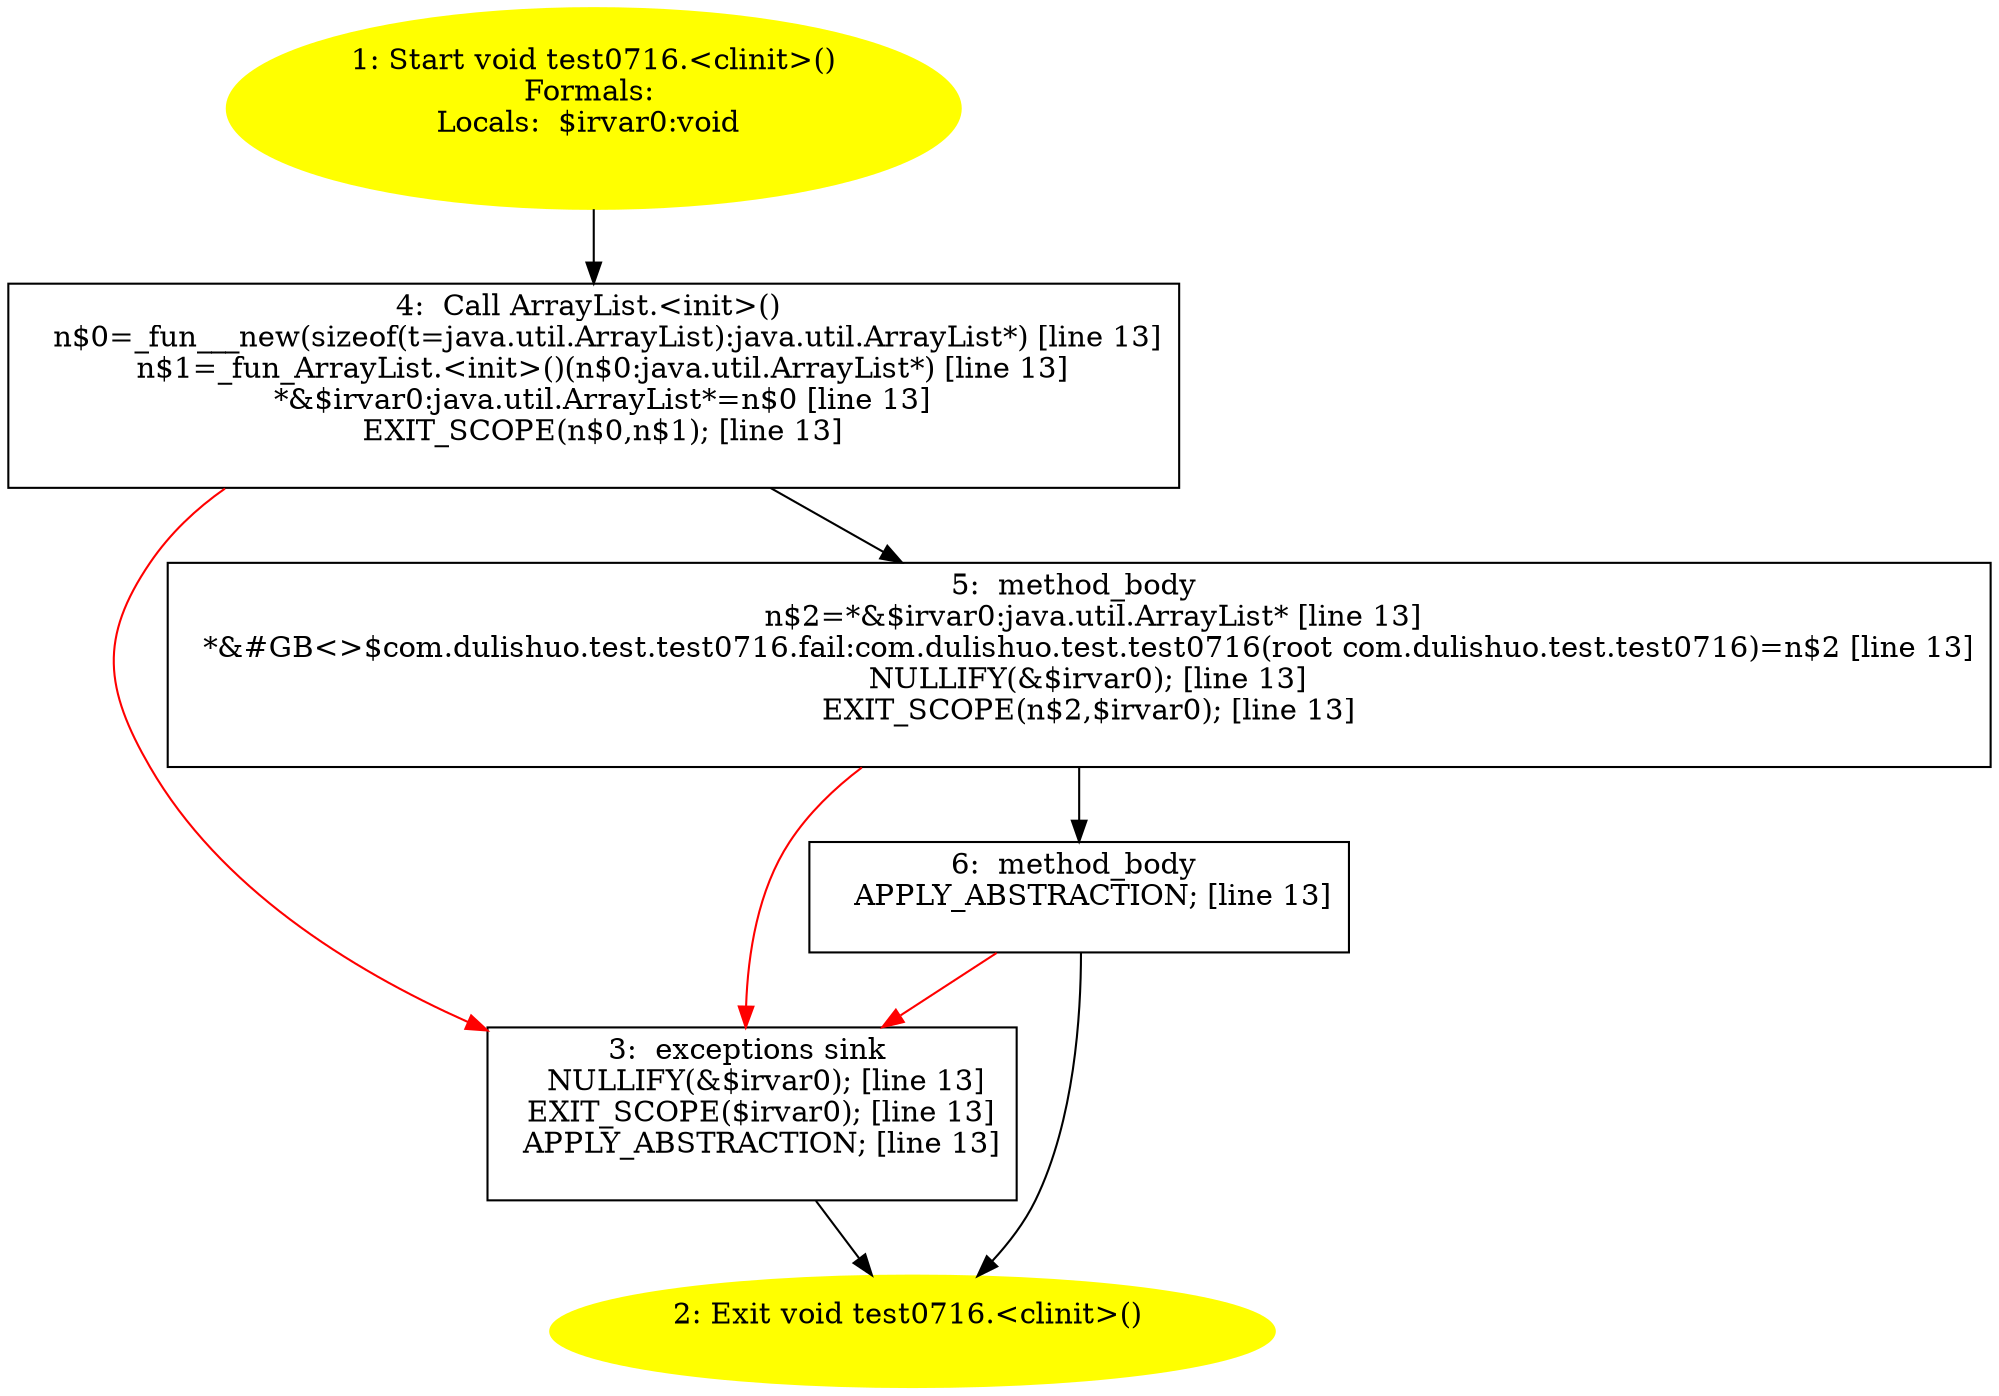 /* @generated */
digraph cfg {
"com.dulishuo.test.test0716.<clinit>():void.f16230b9b3d9e5d9ee339451ec9ad878_1" [label="1: Start void test0716.<clinit>()\nFormals: \nLocals:  $irvar0:void \n  " color=yellow style=filled]
	

	 "com.dulishuo.test.test0716.<clinit>():void.f16230b9b3d9e5d9ee339451ec9ad878_1" -> "com.dulishuo.test.test0716.<clinit>():void.f16230b9b3d9e5d9ee339451ec9ad878_4" ;
"com.dulishuo.test.test0716.<clinit>():void.f16230b9b3d9e5d9ee339451ec9ad878_2" [label="2: Exit void test0716.<clinit>() \n  " color=yellow style=filled]
	

"com.dulishuo.test.test0716.<clinit>():void.f16230b9b3d9e5d9ee339451ec9ad878_3" [label="3:  exceptions sink \n   NULLIFY(&$irvar0); [line 13]\n  EXIT_SCOPE($irvar0); [line 13]\n  APPLY_ABSTRACTION; [line 13]\n " shape="box"]
	

	 "com.dulishuo.test.test0716.<clinit>():void.f16230b9b3d9e5d9ee339451ec9ad878_3" -> "com.dulishuo.test.test0716.<clinit>():void.f16230b9b3d9e5d9ee339451ec9ad878_2" ;
"com.dulishuo.test.test0716.<clinit>():void.f16230b9b3d9e5d9ee339451ec9ad878_4" [label="4:  Call ArrayList.<init>() \n   n$0=_fun___new(sizeof(t=java.util.ArrayList):java.util.ArrayList*) [line 13]\n  n$1=_fun_ArrayList.<init>()(n$0:java.util.ArrayList*) [line 13]\n  *&$irvar0:java.util.ArrayList*=n$0 [line 13]\n  EXIT_SCOPE(n$0,n$1); [line 13]\n " shape="box"]
	

	 "com.dulishuo.test.test0716.<clinit>():void.f16230b9b3d9e5d9ee339451ec9ad878_4" -> "com.dulishuo.test.test0716.<clinit>():void.f16230b9b3d9e5d9ee339451ec9ad878_5" ;
	 "com.dulishuo.test.test0716.<clinit>():void.f16230b9b3d9e5d9ee339451ec9ad878_4" -> "com.dulishuo.test.test0716.<clinit>():void.f16230b9b3d9e5d9ee339451ec9ad878_3" [color="red" ];
"com.dulishuo.test.test0716.<clinit>():void.f16230b9b3d9e5d9ee339451ec9ad878_5" [label="5:  method_body \n   n$2=*&$irvar0:java.util.ArrayList* [line 13]\n  *&#GB<>$com.dulishuo.test.test0716.fail:com.dulishuo.test.test0716(root com.dulishuo.test.test0716)=n$2 [line 13]\n  NULLIFY(&$irvar0); [line 13]\n  EXIT_SCOPE(n$2,$irvar0); [line 13]\n " shape="box"]
	

	 "com.dulishuo.test.test0716.<clinit>():void.f16230b9b3d9e5d9ee339451ec9ad878_5" -> "com.dulishuo.test.test0716.<clinit>():void.f16230b9b3d9e5d9ee339451ec9ad878_6" ;
	 "com.dulishuo.test.test0716.<clinit>():void.f16230b9b3d9e5d9ee339451ec9ad878_5" -> "com.dulishuo.test.test0716.<clinit>():void.f16230b9b3d9e5d9ee339451ec9ad878_3" [color="red" ];
"com.dulishuo.test.test0716.<clinit>():void.f16230b9b3d9e5d9ee339451ec9ad878_6" [label="6:  method_body \n   APPLY_ABSTRACTION; [line 13]\n " shape="box"]
	

	 "com.dulishuo.test.test0716.<clinit>():void.f16230b9b3d9e5d9ee339451ec9ad878_6" -> "com.dulishuo.test.test0716.<clinit>():void.f16230b9b3d9e5d9ee339451ec9ad878_2" ;
	 "com.dulishuo.test.test0716.<clinit>():void.f16230b9b3d9e5d9ee339451ec9ad878_6" -> "com.dulishuo.test.test0716.<clinit>():void.f16230b9b3d9e5d9ee339451ec9ad878_3" [color="red" ];
}

